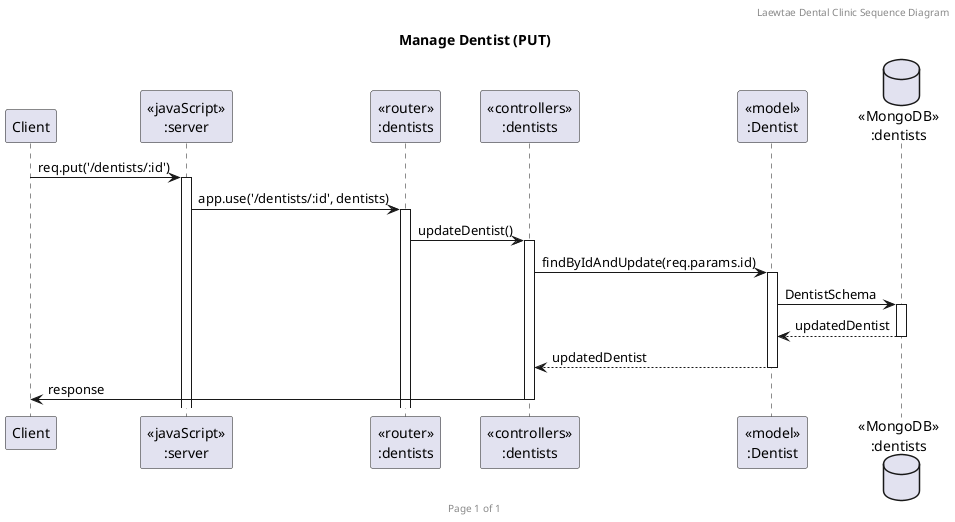 @startuml Manage Dentist (PUT)

header Laewtae Dental Clinic Sequence Diagram
footer Page %page% of %lastpage%
title "Manage Dentist (PUT)"

participant "Client" as client
participant "<<javaScript>>\n:server" as server
participant "<<router>>\n:dentists" as routerDentists
participant "<<controllers>>\n:dentists" as controllersDentists
participant "<<model>>\n:Dentist" as modelDentist
database "<<MongoDB>>\n:dentists" as DentistsDatabase

client->server ++:req.put('/dentists/:id')
server->routerDentists ++:app.use('/dentists/:id', dentists)
routerDentists -> controllersDentists ++:updateDentist()
controllersDentists->modelDentist ++:findByIdAndUpdate(req.params.id)
modelDentist ->DentistsDatabase ++: DentistSchema
DentistsDatabase --> modelDentist --: updatedDentist
controllersDentists <-- modelDentist --:updatedDentist
controllersDentists->client --:response

@enduml
